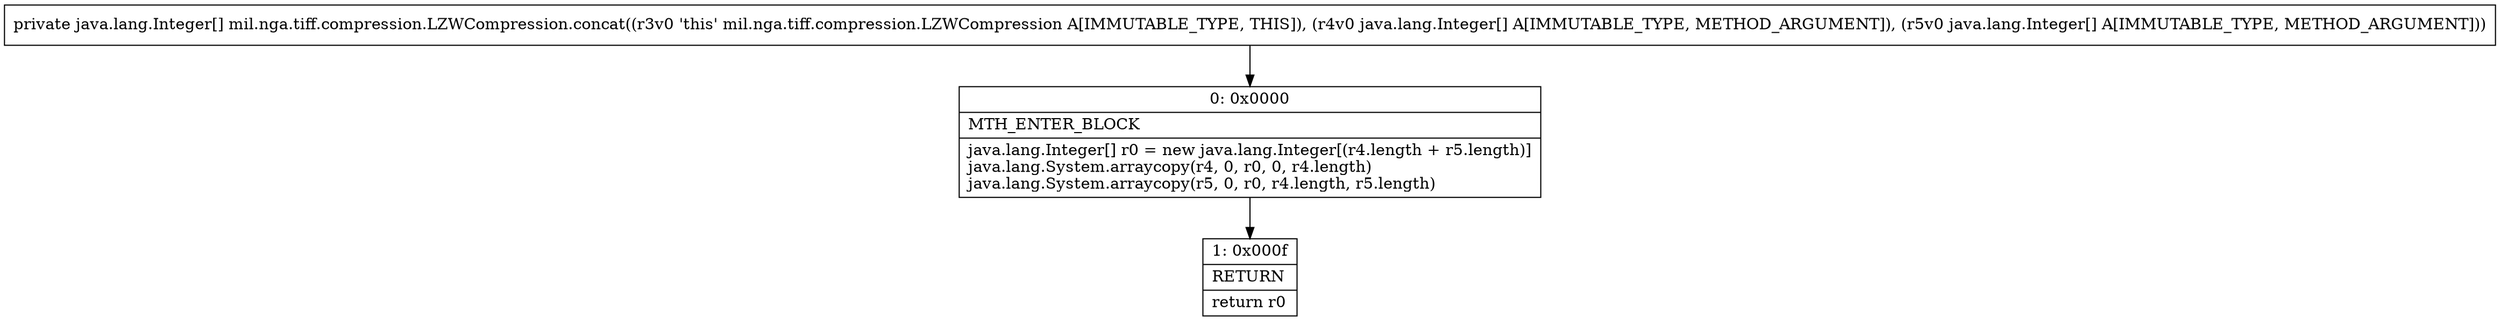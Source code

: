 digraph "CFG formil.nga.tiff.compression.LZWCompression.concat([Ljava\/lang\/Integer;[Ljava\/lang\/Integer;)[Ljava\/lang\/Integer;" {
Node_0 [shape=record,label="{0\:\ 0x0000|MTH_ENTER_BLOCK\l|java.lang.Integer[] r0 = new java.lang.Integer[(r4.length + r5.length)]\ljava.lang.System.arraycopy(r4, 0, r0, 0, r4.length)\ljava.lang.System.arraycopy(r5, 0, r0, r4.length, r5.length)\l}"];
Node_1 [shape=record,label="{1\:\ 0x000f|RETURN\l|return r0\l}"];
MethodNode[shape=record,label="{private java.lang.Integer[] mil.nga.tiff.compression.LZWCompression.concat((r3v0 'this' mil.nga.tiff.compression.LZWCompression A[IMMUTABLE_TYPE, THIS]), (r4v0 java.lang.Integer[] A[IMMUTABLE_TYPE, METHOD_ARGUMENT]), (r5v0 java.lang.Integer[] A[IMMUTABLE_TYPE, METHOD_ARGUMENT])) }"];
MethodNode -> Node_0;
Node_0 -> Node_1;
}

